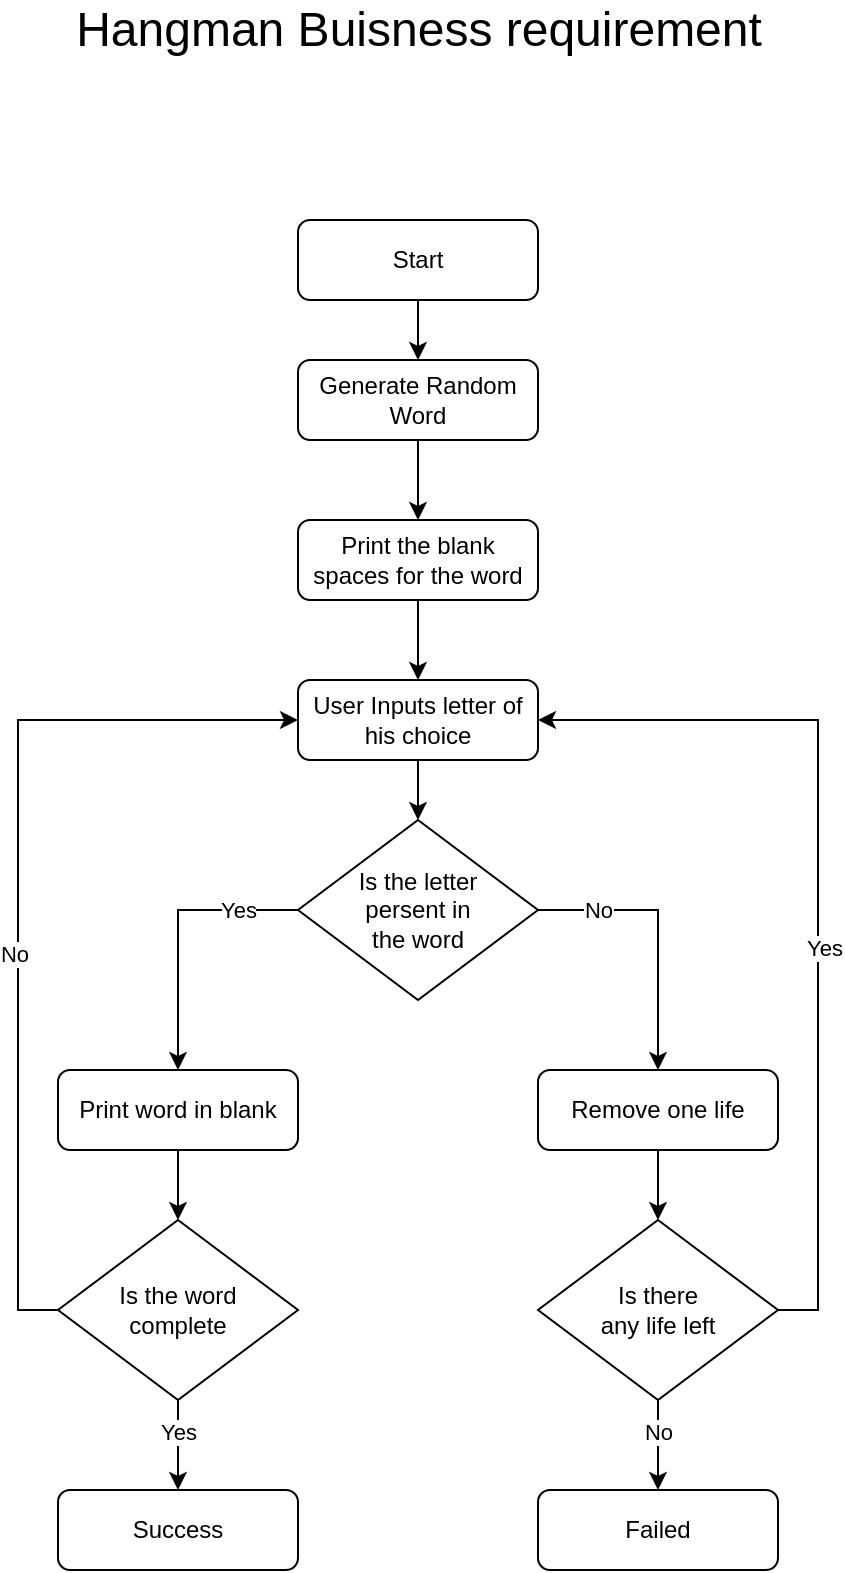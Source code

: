 <mxfile version="21.1.2" type="device">
  <diagram id="C5RBs43oDa-KdzZeNtuy" name="Page-1">
    <mxGraphModel dx="821" dy="522" grid="1" gridSize="10" guides="1" tooltips="1" connect="1" arrows="1" fold="1" page="1" pageScale="1" pageWidth="827" pageHeight="1169" math="0" shadow="0">
      <root>
        <mxCell id="WIyWlLk6GJQsqaUBKTNV-0" />
        <mxCell id="WIyWlLk6GJQsqaUBKTNV-1" parent="WIyWlLk6GJQsqaUBKTNV-0" />
        <mxCell id="pYjcvrBYENqXiIdlI-6S-35" style="edgeStyle=orthogonalEdgeStyle;rounded=0;orthogonalLoop=1;jettySize=auto;html=1;exitX=0.5;exitY=1;exitDx=0;exitDy=0;entryX=0.5;entryY=0;entryDx=0;entryDy=0;" edge="1" parent="WIyWlLk6GJQsqaUBKTNV-1" source="pYjcvrBYENqXiIdlI-6S-28" target="pYjcvrBYENqXiIdlI-6S-31">
          <mxGeometry relative="1" as="geometry" />
        </mxCell>
        <mxCell id="pYjcvrBYENqXiIdlI-6S-28" value="Start" style="rounded=1;whiteSpace=wrap;html=1;" vertex="1" parent="WIyWlLk6GJQsqaUBKTNV-1">
          <mxGeometry x="353" y="260" width="120" height="40" as="geometry" />
        </mxCell>
        <mxCell id="pYjcvrBYENqXiIdlI-6S-36" style="edgeStyle=orthogonalEdgeStyle;rounded=0;orthogonalLoop=1;jettySize=auto;html=1;exitX=0.5;exitY=1;exitDx=0;exitDy=0;entryX=0.5;entryY=0;entryDx=0;entryDy=0;" edge="1" parent="WIyWlLk6GJQsqaUBKTNV-1" source="pYjcvrBYENqXiIdlI-6S-31" target="pYjcvrBYENqXiIdlI-6S-33">
          <mxGeometry relative="1" as="geometry" />
        </mxCell>
        <mxCell id="pYjcvrBYENqXiIdlI-6S-31" value="Generate Random Word" style="rounded=1;whiteSpace=wrap;html=1;" vertex="1" parent="WIyWlLk6GJQsqaUBKTNV-1">
          <mxGeometry x="353" y="330" width="120" height="40" as="geometry" />
        </mxCell>
        <mxCell id="pYjcvrBYENqXiIdlI-6S-38" style="edgeStyle=orthogonalEdgeStyle;rounded=0;orthogonalLoop=1;jettySize=auto;html=1;exitX=0.5;exitY=1;exitDx=0;exitDy=0;entryX=0.5;entryY=0;entryDx=0;entryDy=0;" edge="1" parent="WIyWlLk6GJQsqaUBKTNV-1" source="pYjcvrBYENqXiIdlI-6S-32" target="pYjcvrBYENqXiIdlI-6S-34">
          <mxGeometry relative="1" as="geometry" />
        </mxCell>
        <mxCell id="pYjcvrBYENqXiIdlI-6S-32" value="User Inputs letter of his choice" style="rounded=1;whiteSpace=wrap;html=1;" vertex="1" parent="WIyWlLk6GJQsqaUBKTNV-1">
          <mxGeometry x="353" y="490" width="120" height="40" as="geometry" />
        </mxCell>
        <mxCell id="pYjcvrBYENqXiIdlI-6S-37" style="edgeStyle=orthogonalEdgeStyle;rounded=0;orthogonalLoop=1;jettySize=auto;html=1;exitX=0.5;exitY=1;exitDx=0;exitDy=0;" edge="1" parent="WIyWlLk6GJQsqaUBKTNV-1" source="pYjcvrBYENqXiIdlI-6S-33" target="pYjcvrBYENqXiIdlI-6S-32">
          <mxGeometry relative="1" as="geometry" />
        </mxCell>
        <mxCell id="pYjcvrBYENqXiIdlI-6S-33" value="Print the blank spaces for the word" style="rounded=1;whiteSpace=wrap;html=1;" vertex="1" parent="WIyWlLk6GJQsqaUBKTNV-1">
          <mxGeometry x="353" y="410" width="120" height="40" as="geometry" />
        </mxCell>
        <mxCell id="pYjcvrBYENqXiIdlI-6S-46" style="edgeStyle=orthogonalEdgeStyle;rounded=0;orthogonalLoop=1;jettySize=auto;html=1;exitX=0;exitY=0.5;exitDx=0;exitDy=0;entryX=0.5;entryY=0;entryDx=0;entryDy=0;" edge="1" parent="WIyWlLk6GJQsqaUBKTNV-1" source="pYjcvrBYENqXiIdlI-6S-34" target="pYjcvrBYENqXiIdlI-6S-39">
          <mxGeometry relative="1" as="geometry" />
        </mxCell>
        <mxCell id="pYjcvrBYENqXiIdlI-6S-52" value="Yes" style="edgeLabel;html=1;align=center;verticalAlign=middle;resizable=0;points=[];" vertex="1" connectable="0" parent="pYjcvrBYENqXiIdlI-6S-46">
          <mxGeometry x="-0.371" y="2" relative="1" as="geometry">
            <mxPoint x="14" y="-2" as="offset" />
          </mxGeometry>
        </mxCell>
        <mxCell id="pYjcvrBYENqXiIdlI-6S-47" style="edgeStyle=orthogonalEdgeStyle;rounded=0;orthogonalLoop=1;jettySize=auto;html=1;exitX=1;exitY=0.5;exitDx=0;exitDy=0;entryX=0.5;entryY=0;entryDx=0;entryDy=0;" edge="1" parent="WIyWlLk6GJQsqaUBKTNV-1" source="pYjcvrBYENqXiIdlI-6S-34" target="pYjcvrBYENqXiIdlI-6S-42">
          <mxGeometry relative="1" as="geometry" />
        </mxCell>
        <mxCell id="pYjcvrBYENqXiIdlI-6S-53" value="No" style="edgeLabel;html=1;align=center;verticalAlign=middle;resizable=0;points=[];" vertex="1" connectable="0" parent="pYjcvrBYENqXiIdlI-6S-47">
          <mxGeometry x="-0.243" y="-1" relative="1" as="geometry">
            <mxPoint x="-23" y="-1" as="offset" />
          </mxGeometry>
        </mxCell>
        <mxCell id="pYjcvrBYENqXiIdlI-6S-34" value="Is the letter &lt;br&gt;persent in &lt;br&gt;the word" style="rhombus;whiteSpace=wrap;html=1;" vertex="1" parent="WIyWlLk6GJQsqaUBKTNV-1">
          <mxGeometry x="353" y="560" width="120" height="90" as="geometry" />
        </mxCell>
        <mxCell id="pYjcvrBYENqXiIdlI-6S-48" style="edgeStyle=orthogonalEdgeStyle;rounded=0;orthogonalLoop=1;jettySize=auto;html=1;exitX=0.5;exitY=1;exitDx=0;exitDy=0;entryX=0.5;entryY=0;entryDx=0;entryDy=0;" edge="1" parent="WIyWlLk6GJQsqaUBKTNV-1" source="pYjcvrBYENqXiIdlI-6S-39" target="pYjcvrBYENqXiIdlI-6S-41">
          <mxGeometry relative="1" as="geometry" />
        </mxCell>
        <mxCell id="pYjcvrBYENqXiIdlI-6S-39" value="Print word in blank" style="rounded=1;whiteSpace=wrap;html=1;" vertex="1" parent="WIyWlLk6GJQsqaUBKTNV-1">
          <mxGeometry x="233" y="685" width="120" height="40" as="geometry" />
        </mxCell>
        <mxCell id="pYjcvrBYENqXiIdlI-6S-50" style="edgeStyle=orthogonalEdgeStyle;rounded=0;orthogonalLoop=1;jettySize=auto;html=1;exitX=0.5;exitY=1;exitDx=0;exitDy=0;entryX=0.5;entryY=0;entryDx=0;entryDy=0;" edge="1" parent="WIyWlLk6GJQsqaUBKTNV-1" source="pYjcvrBYENqXiIdlI-6S-41" target="pYjcvrBYENqXiIdlI-6S-44">
          <mxGeometry relative="1" as="geometry" />
        </mxCell>
        <mxCell id="pYjcvrBYENqXiIdlI-6S-55" value="Yes" style="edgeLabel;html=1;align=center;verticalAlign=middle;resizable=0;points=[];" vertex="1" connectable="0" parent="pYjcvrBYENqXiIdlI-6S-50">
          <mxGeometry x="-0.292" relative="1" as="geometry">
            <mxPoint as="offset" />
          </mxGeometry>
        </mxCell>
        <mxCell id="pYjcvrBYENqXiIdlI-6S-57" style="edgeStyle=orthogonalEdgeStyle;rounded=0;orthogonalLoop=1;jettySize=auto;html=1;exitX=0;exitY=0.5;exitDx=0;exitDy=0;entryX=0;entryY=0.5;entryDx=0;entryDy=0;" edge="1" parent="WIyWlLk6GJQsqaUBKTNV-1" source="pYjcvrBYENqXiIdlI-6S-41" target="pYjcvrBYENqXiIdlI-6S-32">
          <mxGeometry relative="1" as="geometry" />
        </mxCell>
        <mxCell id="pYjcvrBYENqXiIdlI-6S-59" value="No" style="edgeLabel;html=1;align=center;verticalAlign=middle;resizable=0;points=[];" vertex="1" connectable="0" parent="pYjcvrBYENqXiIdlI-6S-57">
          <mxGeometry x="-0.128" y="2" relative="1" as="geometry">
            <mxPoint as="offset" />
          </mxGeometry>
        </mxCell>
        <mxCell id="pYjcvrBYENqXiIdlI-6S-41" value="Is the word &lt;br&gt;complete" style="rhombus;whiteSpace=wrap;html=1;" vertex="1" parent="WIyWlLk6GJQsqaUBKTNV-1">
          <mxGeometry x="233" y="760" width="120" height="90" as="geometry" />
        </mxCell>
        <mxCell id="pYjcvrBYENqXiIdlI-6S-49" style="edgeStyle=orthogonalEdgeStyle;rounded=0;orthogonalLoop=1;jettySize=auto;html=1;exitX=0.5;exitY=1;exitDx=0;exitDy=0;entryX=0.5;entryY=0;entryDx=0;entryDy=0;" edge="1" parent="WIyWlLk6GJQsqaUBKTNV-1" source="pYjcvrBYENqXiIdlI-6S-42" target="pYjcvrBYENqXiIdlI-6S-43">
          <mxGeometry relative="1" as="geometry" />
        </mxCell>
        <mxCell id="pYjcvrBYENqXiIdlI-6S-42" value="Remove one life" style="rounded=1;whiteSpace=wrap;html=1;" vertex="1" parent="WIyWlLk6GJQsqaUBKTNV-1">
          <mxGeometry x="473" y="685" width="120" height="40" as="geometry" />
        </mxCell>
        <mxCell id="pYjcvrBYENqXiIdlI-6S-51" style="edgeStyle=orthogonalEdgeStyle;rounded=0;orthogonalLoop=1;jettySize=auto;html=1;exitX=0.5;exitY=1;exitDx=0;exitDy=0;entryX=0.5;entryY=0;entryDx=0;entryDy=0;" edge="1" parent="WIyWlLk6GJQsqaUBKTNV-1" source="pYjcvrBYENqXiIdlI-6S-43" target="pYjcvrBYENqXiIdlI-6S-45">
          <mxGeometry relative="1" as="geometry" />
        </mxCell>
        <mxCell id="pYjcvrBYENqXiIdlI-6S-56" value="No" style="edgeLabel;html=1;align=center;verticalAlign=middle;resizable=0;points=[];" vertex="1" connectable="0" parent="pYjcvrBYENqXiIdlI-6S-51">
          <mxGeometry x="-0.319" relative="1" as="geometry">
            <mxPoint as="offset" />
          </mxGeometry>
        </mxCell>
        <mxCell id="pYjcvrBYENqXiIdlI-6S-58" style="edgeStyle=orthogonalEdgeStyle;rounded=0;orthogonalLoop=1;jettySize=auto;html=1;exitX=1;exitY=0.5;exitDx=0;exitDy=0;entryX=1;entryY=0.5;entryDx=0;entryDy=0;" edge="1" parent="WIyWlLk6GJQsqaUBKTNV-1" source="pYjcvrBYENqXiIdlI-6S-43" target="pYjcvrBYENqXiIdlI-6S-32">
          <mxGeometry relative="1" as="geometry" />
        </mxCell>
        <mxCell id="pYjcvrBYENqXiIdlI-6S-60" value="Yes" style="edgeLabel;html=1;align=center;verticalAlign=middle;resizable=0;points=[];" vertex="1" connectable="0" parent="pYjcvrBYENqXiIdlI-6S-58">
          <mxGeometry x="-0.114" y="-3" relative="1" as="geometry">
            <mxPoint as="offset" />
          </mxGeometry>
        </mxCell>
        <mxCell id="pYjcvrBYENqXiIdlI-6S-43" value="Is there&lt;br&gt;any life left" style="rhombus;whiteSpace=wrap;html=1;" vertex="1" parent="WIyWlLk6GJQsqaUBKTNV-1">
          <mxGeometry x="473" y="760" width="120" height="90" as="geometry" />
        </mxCell>
        <mxCell id="pYjcvrBYENqXiIdlI-6S-44" value="Success" style="rounded=1;whiteSpace=wrap;html=1;" vertex="1" parent="WIyWlLk6GJQsqaUBKTNV-1">
          <mxGeometry x="233" y="895" width="120" height="40" as="geometry" />
        </mxCell>
        <mxCell id="pYjcvrBYENqXiIdlI-6S-45" value="Failed" style="rounded=1;whiteSpace=wrap;html=1;" vertex="1" parent="WIyWlLk6GJQsqaUBKTNV-1">
          <mxGeometry x="473" y="895" width="120" height="40" as="geometry" />
        </mxCell>
        <mxCell id="pYjcvrBYENqXiIdlI-6S-62" value="&lt;font style=&quot;font-size: 24px;&quot;&gt;Hangman Buisness requirement&lt;/font&gt;" style="text;html=1;strokeColor=none;fillColor=none;align=center;verticalAlign=middle;whiteSpace=wrap;rounded=0;" vertex="1" parent="WIyWlLk6GJQsqaUBKTNV-1">
          <mxGeometry x="219.5" y="150" width="387" height="30" as="geometry" />
        </mxCell>
      </root>
    </mxGraphModel>
  </diagram>
</mxfile>
